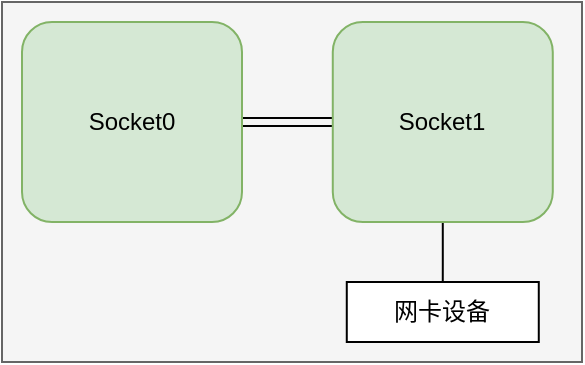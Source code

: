 <mxfile version="28.0.9">
  <diagram name="第 1 页" id="OyEJNLtnV2yPNALYGjFH">
    <mxGraphModel dx="1234" dy="-397" grid="1" gridSize="10" guides="1" tooltips="1" connect="1" arrows="1" fold="1" page="1" pageScale="1" pageWidth="827" pageHeight="1169" math="0" shadow="0">
      <root>
        <mxCell id="0" />
        <mxCell id="1" parent="0" />
        <mxCell id="A56YUQwipGqR7ceN1IC0-10" value="" style="group" vertex="1" connectable="0" parent="1">
          <mxGeometry x="220" y="1470" width="290" height="180" as="geometry" />
        </mxCell>
        <mxCell id="A56YUQwipGqR7ceN1IC0-9" value="" style="rounded=0;whiteSpace=wrap;html=1;fillColor=#f5f5f5;fontColor=#333333;strokeColor=#666666;" vertex="1" parent="A56YUQwipGqR7ceN1IC0-10">
          <mxGeometry width="290" height="180" as="geometry" />
        </mxCell>
        <mxCell id="A56YUQwipGqR7ceN1IC0-6" style="edgeStyle=orthogonalEdgeStyle;rounded=0;orthogonalLoop=1;jettySize=auto;html=1;exitX=1;exitY=0.5;exitDx=0;exitDy=0;entryX=0;entryY=0.5;entryDx=0;entryDy=0;shape=link;" edge="1" parent="A56YUQwipGqR7ceN1IC0-10" source="A56YUQwipGqR7ceN1IC0-4" target="A56YUQwipGqR7ceN1IC0-5">
          <mxGeometry relative="1" as="geometry" />
        </mxCell>
        <mxCell id="A56YUQwipGqR7ceN1IC0-4" value="Socket0" style="rounded=1;whiteSpace=wrap;html=1;fillColor=#d5e8d4;strokeColor=#82b366;" vertex="1" parent="A56YUQwipGqR7ceN1IC0-10">
          <mxGeometry x="10" y="10" width="110" height="100" as="geometry" />
        </mxCell>
        <mxCell id="A56YUQwipGqR7ceN1IC0-8" style="edgeStyle=orthogonalEdgeStyle;rounded=0;orthogonalLoop=1;jettySize=auto;html=1;exitX=0.5;exitY=1;exitDx=0;exitDy=0;entryX=0.5;entryY=0;entryDx=0;entryDy=0;strokeColor=default;endArrow=none;endFill=0;" edge="1" parent="A56YUQwipGqR7ceN1IC0-10" source="A56YUQwipGqR7ceN1IC0-5" target="A56YUQwipGqR7ceN1IC0-7">
          <mxGeometry relative="1" as="geometry">
            <Array as="points">
              <mxPoint x="220" y="130" />
              <mxPoint x="220" y="130" />
            </Array>
          </mxGeometry>
        </mxCell>
        <mxCell id="A56YUQwipGqR7ceN1IC0-5" value="Socket1" style="rounded=1;whiteSpace=wrap;html=1;fillColor=#d5e8d4;strokeColor=#82b366;" vertex="1" parent="A56YUQwipGqR7ceN1IC0-10">
          <mxGeometry x="165.39" y="10" width="110" height="100" as="geometry" />
        </mxCell>
        <mxCell id="A56YUQwipGqR7ceN1IC0-7" value="网卡设备" style="rounded=0;whiteSpace=wrap;html=1;" vertex="1" parent="A56YUQwipGqR7ceN1IC0-10">
          <mxGeometry x="172.39" y="140" width="96" height="30" as="geometry" />
        </mxCell>
      </root>
    </mxGraphModel>
  </diagram>
</mxfile>

